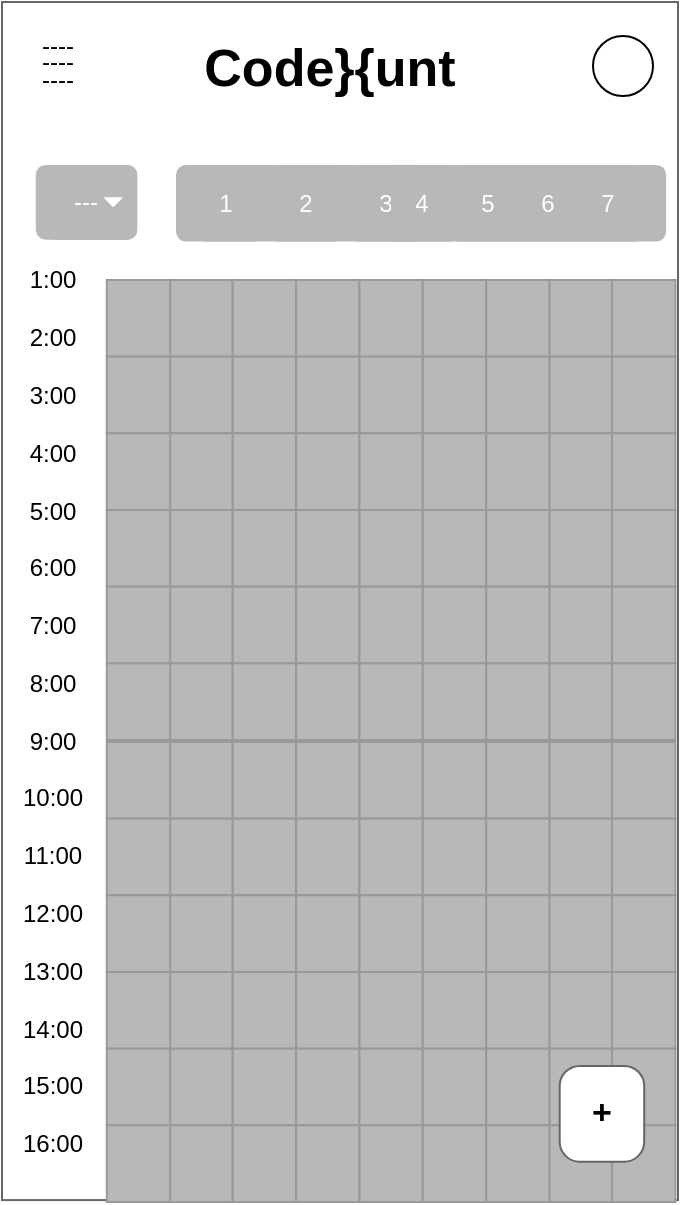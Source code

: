 <mxfile>
    <diagram id="Qzf1SK1yz7rLOW2mzVNX" name="Page-1">
        <mxGraphModel dx="454" dy="759" grid="1" gridSize="10" guides="1" tooltips="1" connect="1" arrows="1" fold="1" page="1" pageScale="1" pageWidth="827" pageHeight="1169" math="0" shadow="0">
            <root>
                <mxCell id="0"/>
                <mxCell id="1" parent="0"/>
                <mxCell id="2" value="" style="group" vertex="1" connectable="0" parent="1">
                    <mxGeometry x="100" y="85" width="338" height="600" as="geometry"/>
                </mxCell>
                <mxCell id="Nn5DPpM4tVmi9wcYqOHC-26" value="" style="strokeWidth=1;shadow=0;dashed=0;align=center;html=1;shape=mxgraph.mockup.containers.rrect;rSize=0;strokeColor=#666666;" parent="2" vertex="1">
                    <mxGeometry width="338" height="599.042" as="geometry"/>
                </mxCell>
                <mxCell id="Nn5DPpM4tVmi9wcYqOHC-119" value="" style="html=1;shadow=0;dashed=0;shape=mxgraph.bootstrap.rrect;rSize=5;strokeColor=none;html=1;whiteSpace=wrap;fillColor=#B8B8B8;fontColor=#ffffff;sketch=0;" parent="2" vertex="1">
                    <mxGeometry x="87.035" y="81.47" width="245.05" height="38.339" as="geometry"/>
                </mxCell>
                <mxCell id="Nn5DPpM4tVmi9wcYqOHC-120" value="1" style="strokeColor=inherit;fillColor=inherit;gradientColor=inherit;fontColor=inherit;html=1;shadow=0;dashed=0;shape=mxgraph.bootstrap.leftButton;rSize=5;perimeter=none;whiteSpace=wrap;resizeHeight=1;sketch=0;" parent="Nn5DPpM4tVmi9wcYqOHC-119" vertex="1">
                    <mxGeometry width="30" height="38.339" relative="1" as="geometry">
                        <mxPoint x="10" as="offset"/>
                    </mxGeometry>
                </mxCell>
                <mxCell id="Nn5DPpM4tVmi9wcYqOHC-121" value="2" style="strokeColor=inherit;fillColor=inherit;gradientColor=inherit;fontColor=inherit;html=1;shadow=0;dashed=0;perimeter=none;whiteSpace=wrap;resizeHeight=1;sketch=0;" parent="Nn5DPpM4tVmi9wcYqOHC-119" vertex="1">
                    <mxGeometry width="30" height="38.339" relative="1" as="geometry">
                        <mxPoint x="50" as="offset"/>
                    </mxGeometry>
                </mxCell>
                <mxCell id="Nn5DPpM4tVmi9wcYqOHC-122" value="3" style="strokeColor=inherit;fillColor=inherit;gradientColor=inherit;fontColor=inherit;html=1;shadow=0;dashed=0;perimeter=none;whiteSpace=wrap;resizeHeight=1;sketch=0;" parent="Nn5DPpM4tVmi9wcYqOHC-119" vertex="1">
                    <mxGeometry width="30" height="38.339" relative="1" as="geometry">
                        <mxPoint x="90" as="offset"/>
                    </mxGeometry>
                </mxCell>
                <mxCell id="Nn5DPpM4tVmi9wcYqOHC-140" value="7" style="strokeColor=inherit;fillColor=inherit;gradientColor=inherit;fontColor=inherit;html=1;shadow=0;dashed=0;perimeter=none;whiteSpace=wrap;resizeHeight=1;sketch=0;" parent="Nn5DPpM4tVmi9wcYqOHC-119" vertex="1">
                    <mxGeometry x="200.498" width="30.006" height="38.339" as="geometry"/>
                </mxCell>
                <mxCell id="Nn5DPpM4tVmi9wcYqOHC-139" value="4" style="strokeColor=inherit;fillColor=inherit;gradientColor=inherit;fontColor=inherit;html=1;shadow=0;dashed=0;perimeter=none;whiteSpace=wrap;resizeHeight=1;sketch=0;" parent="Nn5DPpM4tVmi9wcYqOHC-119" vertex="1">
                    <mxGeometry x="107.517" width="30.006" height="38.339" as="geometry"/>
                </mxCell>
                <mxCell id="Nn5DPpM4tVmi9wcYqOHC-138" value="5" style="strokeColor=inherit;fillColor=inherit;gradientColor=inherit;fontColor=inherit;html=1;shadow=0;dashed=0;perimeter=none;whiteSpace=wrap;resizeHeight=1;sketch=0;" parent="Nn5DPpM4tVmi9wcYqOHC-119" vertex="1">
                    <mxGeometry x="140.486" width="30.006" height="38.339" as="geometry"/>
                </mxCell>
                <mxCell id="Nn5DPpM4tVmi9wcYqOHC-130" value="6" style="strokeColor=inherit;fillColor=inherit;gradientColor=inherit;fontColor=inherit;html=1;shadow=0;dashed=0;perimeter=none;whiteSpace=wrap;resizeHeight=1;sketch=0;" parent="Nn5DPpM4tVmi9wcYqOHC-119" vertex="1">
                    <mxGeometry x="170.492" width="30.006" height="38.339" as="geometry"/>
                </mxCell>
                <mxCell id="Nn5DPpM4tVmi9wcYqOHC-145" value="" style="html=1;shadow=0;dashed=0;shape=mxgraph.bootstrap.rrect;rSize=5;strokeColor=none;html=1;whiteSpace=wrap;fillColor=#B8B8B8;fontColor=#ffffff;sketch=0;" parent="2" vertex="1">
                    <mxGeometry x="16.9" y="81.47" width="50.7" height="37.38" as="geometry"/>
                </mxCell>
                <mxCell id="Nn5DPpM4tVmi9wcYqOHC-148" value="---" style="strokeColor=inherit;fillColor=inherit;gradientColor=inherit;fontColor=inherit;html=1;shadow=0;dashed=0;shape=mxgraph.bootstrap.rightButton;rSize=5;perimeter=none;whiteSpace=wrap;resizeHeight=1;align=left;spacing=10;sketch=0;" parent="Nn5DPpM4tVmi9wcYqOHC-145" vertex="1">
                    <mxGeometry x="1" width="42" height="37.38" relative="1" as="geometry">
                        <mxPoint x="-42" as="offset"/>
                    </mxGeometry>
                </mxCell>
                <mxCell id="Nn5DPpM4tVmi9wcYqOHC-149" value="" style="shape=triangle;direction=south;fillColor=#ffffff;strokeColor=none;perimeter=none;sketch=0;" parent="Nn5DPpM4tVmi9wcYqOHC-148" vertex="1">
                    <mxGeometry x="1" y="0.5" width="10" height="5" relative="1" as="geometry">
                        <mxPoint x="-17" y="-2.5" as="offset"/>
                    </mxGeometry>
                </mxCell>
                <mxCell id="Nn5DPpM4tVmi9wcYqOHC-420" value="" style="group" parent="2" vertex="1" connectable="0">
                    <mxGeometry x="52.39" y="369.968" width="284.342" height="230.032" as="geometry"/>
                </mxCell>
                <mxCell id="Nn5DPpM4tVmi9wcYqOHC-412" value="" style="group" parent="Nn5DPpM4tVmi9wcYqOHC-420" vertex="1" connectable="0">
                    <mxGeometry x="31.265" width="253.077" height="230.032" as="geometry"/>
                </mxCell>
                <mxCell id="Nn5DPpM4tVmi9wcYqOHC-352" value="" style="group" parent="Nn5DPpM4tVmi9wcYqOHC-412" vertex="1" connectable="0">
                    <mxGeometry width="221.812" height="230.032" as="geometry"/>
                </mxCell>
                <mxCell id="Nn5DPpM4tVmi9wcYqOHC-310" value="" style="strokeWidth=1;shadow=0;dashed=0;align=center;html=1;shape=mxgraph.mockup.forms.rrect;rSize=0;strokeColor=#999999;fontColor=#999999;fillColor=#B8B8B8;" parent="Nn5DPpM4tVmi9wcYqOHC-352" vertex="1">
                    <mxGeometry width="31.688" height="38.339" as="geometry"/>
                </mxCell>
                <mxCell id="Nn5DPpM4tVmi9wcYqOHC-311" value="" style="strokeWidth=1;shadow=0;dashed=0;align=center;html=1;shape=mxgraph.mockup.forms.rrect;rSize=0;strokeColor=#999999;fontColor=#999999;fillColor=#B8B8B8;" parent="Nn5DPpM4tVmi9wcYqOHC-352" vertex="1">
                    <mxGeometry x="31.688" width="31.688" height="38.339" as="geometry"/>
                </mxCell>
                <mxCell id="Nn5DPpM4tVmi9wcYqOHC-312" value="" style="strokeWidth=1;shadow=0;dashed=0;align=center;html=1;shape=mxgraph.mockup.forms.rrect;rSize=0;strokeColor=#999999;fontColor=#999999;fillColor=#B8B8B8;" parent="Nn5DPpM4tVmi9wcYqOHC-352" vertex="1">
                    <mxGeometry x="63.375" width="31.688" height="38.339" as="geometry"/>
                </mxCell>
                <mxCell id="Nn5DPpM4tVmi9wcYqOHC-313" value="" style="strokeWidth=1;shadow=0;dashed=0;align=center;html=1;shape=mxgraph.mockup.forms.rrect;rSize=0;strokeColor=#999999;fontColor=#999999;fillColor=#B8B8B8;" parent="Nn5DPpM4tVmi9wcYqOHC-352" vertex="1">
                    <mxGeometry x="95.062" width="31.688" height="38.339" as="geometry"/>
                </mxCell>
                <mxCell id="Nn5DPpM4tVmi9wcYqOHC-314" value="" style="strokeWidth=1;shadow=0;dashed=0;align=center;html=1;shape=mxgraph.mockup.forms.rrect;rSize=0;strokeColor=#999999;fontColor=#999999;fillColor=#B8B8B8;" parent="Nn5DPpM4tVmi9wcYqOHC-352" vertex="1">
                    <mxGeometry x="126.75" width="31.688" height="38.339" as="geometry"/>
                </mxCell>
                <mxCell id="Nn5DPpM4tVmi9wcYqOHC-315" value="" style="strokeWidth=1;shadow=0;dashed=0;align=center;html=1;shape=mxgraph.mockup.forms.rrect;rSize=0;strokeColor=#999999;fontColor=#999999;fillColor=#B8B8B8;" parent="Nn5DPpM4tVmi9wcYqOHC-352" vertex="1">
                    <mxGeometry x="158.438" width="31.688" height="38.339" as="geometry"/>
                </mxCell>
                <mxCell id="Nn5DPpM4tVmi9wcYqOHC-316" value="" style="strokeWidth=1;shadow=0;dashed=0;align=center;html=1;shape=mxgraph.mockup.forms.rrect;rSize=0;strokeColor=#999999;fontColor=#999999;fillColor=#B8B8B8;" parent="Nn5DPpM4tVmi9wcYqOHC-352" vertex="1">
                    <mxGeometry x="190.125" width="31.688" height="38.339" as="geometry"/>
                </mxCell>
                <mxCell id="Nn5DPpM4tVmi9wcYqOHC-317" value="" style="strokeWidth=1;shadow=0;dashed=0;align=center;html=1;shape=mxgraph.mockup.forms.rrect;rSize=0;strokeColor=#999999;fontColor=#999999;fillColor=#B8B8B8;" parent="Nn5DPpM4tVmi9wcYqOHC-352" vertex="1">
                    <mxGeometry y="38.339" width="31.688" height="38.339" as="geometry"/>
                </mxCell>
                <mxCell id="Nn5DPpM4tVmi9wcYqOHC-318" value="" style="strokeWidth=1;shadow=0;dashed=0;align=center;html=1;shape=mxgraph.mockup.forms.rrect;rSize=0;strokeColor=#999999;fontColor=#999999;fillColor=#B8B8B8;" parent="Nn5DPpM4tVmi9wcYqOHC-352" vertex="1">
                    <mxGeometry x="31.688" y="38.339" width="31.688" height="38.339" as="geometry"/>
                </mxCell>
                <mxCell id="Nn5DPpM4tVmi9wcYqOHC-319" value="" style="strokeWidth=1;shadow=0;dashed=0;align=center;html=1;shape=mxgraph.mockup.forms.rrect;rSize=0;strokeColor=#999999;fontColor=#999999;fillColor=#B8B8B8;" parent="Nn5DPpM4tVmi9wcYqOHC-352" vertex="1">
                    <mxGeometry x="63.375" y="38.339" width="31.688" height="38.339" as="geometry"/>
                </mxCell>
                <mxCell id="Nn5DPpM4tVmi9wcYqOHC-320" value="" style="strokeWidth=1;shadow=0;dashed=0;align=center;html=1;shape=mxgraph.mockup.forms.rrect;rSize=0;strokeColor=#999999;fontColor=#999999;fillColor=#B8B8B8;" parent="Nn5DPpM4tVmi9wcYqOHC-352" vertex="1">
                    <mxGeometry x="95.062" y="38.339" width="31.688" height="38.339" as="geometry"/>
                </mxCell>
                <mxCell id="Nn5DPpM4tVmi9wcYqOHC-321" value="" style="strokeWidth=1;shadow=0;dashed=0;align=center;html=1;shape=mxgraph.mockup.forms.rrect;rSize=0;strokeColor=#999999;fontColor=#999999;fillColor=#B8B8B8;" parent="Nn5DPpM4tVmi9wcYqOHC-352" vertex="1">
                    <mxGeometry x="126.75" y="38.339" width="31.688" height="38.339" as="geometry"/>
                </mxCell>
                <mxCell id="Nn5DPpM4tVmi9wcYqOHC-322" value="" style="strokeWidth=1;shadow=0;dashed=0;align=center;html=1;shape=mxgraph.mockup.forms.rrect;rSize=0;strokeColor=#999999;fontColor=#999999;fillColor=#B8B8B8;" parent="Nn5DPpM4tVmi9wcYqOHC-352" vertex="1">
                    <mxGeometry x="158.438" y="38.339" width="31.688" height="38.339" as="geometry"/>
                </mxCell>
                <mxCell id="Nn5DPpM4tVmi9wcYqOHC-323" value="" style="strokeWidth=1;shadow=0;dashed=0;align=center;html=1;shape=mxgraph.mockup.forms.rrect;rSize=0;strokeColor=#999999;fontColor=#999999;fillColor=#B8B8B8;" parent="Nn5DPpM4tVmi9wcYqOHC-352" vertex="1">
                    <mxGeometry x="190.125" y="38.339" width="31.688" height="38.339" as="geometry"/>
                </mxCell>
                <mxCell id="Nn5DPpM4tVmi9wcYqOHC-324" value="" style="strokeWidth=1;shadow=0;dashed=0;align=center;html=1;shape=mxgraph.mockup.forms.rrect;rSize=0;strokeColor=#999999;fontColor=#999999;fillColor=#B8B8B8;" parent="Nn5DPpM4tVmi9wcYqOHC-352" vertex="1">
                    <mxGeometry y="76.677" width="31.688" height="38.339" as="geometry"/>
                </mxCell>
                <mxCell id="Nn5DPpM4tVmi9wcYqOHC-325" value="" style="strokeWidth=1;shadow=0;dashed=0;align=center;html=1;shape=mxgraph.mockup.forms.rrect;rSize=0;strokeColor=#999999;fontColor=#999999;fillColor=#B8B8B8;" parent="Nn5DPpM4tVmi9wcYqOHC-352" vertex="1">
                    <mxGeometry x="31.688" y="76.677" width="31.688" height="38.339" as="geometry"/>
                </mxCell>
                <mxCell id="Nn5DPpM4tVmi9wcYqOHC-326" value="" style="strokeWidth=1;shadow=0;dashed=0;align=center;html=1;shape=mxgraph.mockup.forms.rrect;rSize=0;strokeColor=#999999;fontColor=#999999;fillColor=#B8B8B8;" parent="Nn5DPpM4tVmi9wcYqOHC-352" vertex="1">
                    <mxGeometry x="63.375" y="76.677" width="31.688" height="38.339" as="geometry"/>
                </mxCell>
                <mxCell id="Nn5DPpM4tVmi9wcYqOHC-327" value="" style="strokeWidth=1;shadow=0;dashed=0;align=center;html=1;shape=mxgraph.mockup.forms.rrect;rSize=0;strokeColor=#999999;fontColor=#999999;fillColor=#B8B8B8;" parent="Nn5DPpM4tVmi9wcYqOHC-352" vertex="1">
                    <mxGeometry x="95.062" y="76.677" width="31.688" height="38.339" as="geometry"/>
                </mxCell>
                <mxCell id="Nn5DPpM4tVmi9wcYqOHC-328" value="" style="strokeWidth=1;shadow=0;dashed=0;align=center;html=1;shape=mxgraph.mockup.forms.rrect;rSize=0;strokeColor=#999999;fontColor=#999999;fillColor=#B8B8B8;" parent="Nn5DPpM4tVmi9wcYqOHC-352" vertex="1">
                    <mxGeometry x="126.75" y="76.677" width="31.688" height="38.339" as="geometry"/>
                </mxCell>
                <mxCell id="Nn5DPpM4tVmi9wcYqOHC-329" value="" style="strokeWidth=1;shadow=0;dashed=0;align=center;html=1;shape=mxgraph.mockup.forms.rrect;rSize=0;strokeColor=#999999;fontColor=#999999;fillColor=#B8B8B8;" parent="Nn5DPpM4tVmi9wcYqOHC-352" vertex="1">
                    <mxGeometry x="158.438" y="76.677" width="31.688" height="38.339" as="geometry"/>
                </mxCell>
                <mxCell id="Nn5DPpM4tVmi9wcYqOHC-330" value="" style="strokeWidth=1;shadow=0;dashed=0;align=center;html=1;shape=mxgraph.mockup.forms.rrect;rSize=0;strokeColor=#999999;fontColor=#999999;fillColor=#B8B8B8;" parent="Nn5DPpM4tVmi9wcYqOHC-352" vertex="1">
                    <mxGeometry x="190.125" y="76.677" width="31.688" height="38.339" as="geometry"/>
                </mxCell>
                <mxCell id="Nn5DPpM4tVmi9wcYqOHC-331" value="" style="strokeWidth=1;shadow=0;dashed=0;align=center;html=1;shape=mxgraph.mockup.forms.rrect;rSize=0;strokeColor=#999999;fontColor=#999999;fillColor=#B8B8B8;" parent="Nn5DPpM4tVmi9wcYqOHC-352" vertex="1">
                    <mxGeometry y="115.016" width="31.688" height="38.339" as="geometry"/>
                </mxCell>
                <mxCell id="Nn5DPpM4tVmi9wcYqOHC-332" value="" style="strokeWidth=1;shadow=0;dashed=0;align=center;html=1;shape=mxgraph.mockup.forms.rrect;rSize=0;strokeColor=#999999;fontColor=#999999;fillColor=#B8B8B8;" parent="Nn5DPpM4tVmi9wcYqOHC-352" vertex="1">
                    <mxGeometry x="31.688" y="115.016" width="31.688" height="38.339" as="geometry"/>
                </mxCell>
                <mxCell id="Nn5DPpM4tVmi9wcYqOHC-333" value="" style="strokeWidth=1;shadow=0;dashed=0;align=center;html=1;shape=mxgraph.mockup.forms.rrect;rSize=0;strokeColor=#999999;fontColor=#999999;fillColor=#B8B8B8;" parent="Nn5DPpM4tVmi9wcYqOHC-352" vertex="1">
                    <mxGeometry x="63.375" y="115.016" width="31.688" height="38.339" as="geometry"/>
                </mxCell>
                <mxCell id="Nn5DPpM4tVmi9wcYqOHC-334" value="" style="strokeWidth=1;shadow=0;dashed=0;align=center;html=1;shape=mxgraph.mockup.forms.rrect;rSize=0;strokeColor=#999999;fontColor=#999999;fillColor=#B8B8B8;" parent="Nn5DPpM4tVmi9wcYqOHC-352" vertex="1">
                    <mxGeometry x="95.062" y="115.016" width="31.688" height="38.339" as="geometry"/>
                </mxCell>
                <mxCell id="Nn5DPpM4tVmi9wcYqOHC-335" value="" style="strokeWidth=1;shadow=0;dashed=0;align=center;html=1;shape=mxgraph.mockup.forms.rrect;rSize=0;strokeColor=#999999;fontColor=#999999;fillColor=#B8B8B8;" parent="Nn5DPpM4tVmi9wcYqOHC-352" vertex="1">
                    <mxGeometry x="126.75" y="115.016" width="31.688" height="38.339" as="geometry"/>
                </mxCell>
                <mxCell id="Nn5DPpM4tVmi9wcYqOHC-336" value="" style="strokeWidth=1;shadow=0;dashed=0;align=center;html=1;shape=mxgraph.mockup.forms.rrect;rSize=0;strokeColor=#999999;fontColor=#999999;fillColor=#B8B8B8;" parent="Nn5DPpM4tVmi9wcYqOHC-352" vertex="1">
                    <mxGeometry x="158.438" y="115.016" width="31.688" height="38.339" as="geometry"/>
                </mxCell>
                <mxCell id="Nn5DPpM4tVmi9wcYqOHC-337" value="" style="strokeWidth=1;shadow=0;dashed=0;align=center;html=1;shape=mxgraph.mockup.forms.rrect;rSize=0;strokeColor=#999999;fontColor=#999999;fillColor=#B8B8B8;" parent="Nn5DPpM4tVmi9wcYqOHC-352" vertex="1">
                    <mxGeometry x="190.125" y="115.016" width="31.688" height="38.339" as="geometry"/>
                </mxCell>
                <mxCell id="Nn5DPpM4tVmi9wcYqOHC-338" value="" style="strokeWidth=1;shadow=0;dashed=0;align=center;html=1;shape=mxgraph.mockup.forms.rrect;rSize=0;strokeColor=#999999;fontColor=#999999;fillColor=#B8B8B8;" parent="Nn5DPpM4tVmi9wcYqOHC-352" vertex="1">
                    <mxGeometry y="153.355" width="31.688" height="38.339" as="geometry"/>
                </mxCell>
                <mxCell id="Nn5DPpM4tVmi9wcYqOHC-339" value="" style="strokeWidth=1;shadow=0;dashed=0;align=center;html=1;shape=mxgraph.mockup.forms.rrect;rSize=0;strokeColor=#999999;fontColor=#999999;fillColor=#B8B8B8;" parent="Nn5DPpM4tVmi9wcYqOHC-352" vertex="1">
                    <mxGeometry x="31.688" y="153.355" width="31.688" height="38.339" as="geometry"/>
                </mxCell>
                <mxCell id="Nn5DPpM4tVmi9wcYqOHC-340" value="" style="strokeWidth=1;shadow=0;dashed=0;align=center;html=1;shape=mxgraph.mockup.forms.rrect;rSize=0;strokeColor=#999999;fontColor=#999999;fillColor=#B8B8B8;" parent="Nn5DPpM4tVmi9wcYqOHC-352" vertex="1">
                    <mxGeometry x="63.375" y="153.355" width="31.688" height="38.339" as="geometry"/>
                </mxCell>
                <mxCell id="Nn5DPpM4tVmi9wcYqOHC-341" value="" style="strokeWidth=1;shadow=0;dashed=0;align=center;html=1;shape=mxgraph.mockup.forms.rrect;rSize=0;strokeColor=#999999;fontColor=#999999;fillColor=#B8B8B8;" parent="Nn5DPpM4tVmi9wcYqOHC-352" vertex="1">
                    <mxGeometry x="95.062" y="153.355" width="31.688" height="38.339" as="geometry"/>
                </mxCell>
                <mxCell id="Nn5DPpM4tVmi9wcYqOHC-342" value="" style="strokeWidth=1;shadow=0;dashed=0;align=center;html=1;shape=mxgraph.mockup.forms.rrect;rSize=0;strokeColor=#999999;fontColor=#999999;fillColor=#B8B8B8;" parent="Nn5DPpM4tVmi9wcYqOHC-352" vertex="1">
                    <mxGeometry x="126.75" y="153.355" width="31.688" height="38.339" as="geometry"/>
                </mxCell>
                <mxCell id="Nn5DPpM4tVmi9wcYqOHC-343" value="" style="strokeWidth=1;shadow=0;dashed=0;align=center;html=1;shape=mxgraph.mockup.forms.rrect;rSize=0;strokeColor=#999999;fontColor=#999999;fillColor=#B8B8B8;" parent="Nn5DPpM4tVmi9wcYqOHC-352" vertex="1">
                    <mxGeometry x="158.438" y="153.355" width="31.688" height="38.339" as="geometry"/>
                </mxCell>
                <mxCell id="Nn5DPpM4tVmi9wcYqOHC-344" value="" style="strokeWidth=1;shadow=0;dashed=0;align=center;html=1;shape=mxgraph.mockup.forms.rrect;rSize=0;strokeColor=#999999;fontColor=#999999;fillColor=#B8B8B8;" parent="Nn5DPpM4tVmi9wcYqOHC-352" vertex="1">
                    <mxGeometry x="190.125" y="153.355" width="31.688" height="38.339" as="geometry"/>
                </mxCell>
                <mxCell id="Nn5DPpM4tVmi9wcYqOHC-345" value="" style="strokeWidth=1;shadow=0;dashed=0;align=center;html=1;shape=mxgraph.mockup.forms.rrect;rSize=0;strokeColor=#999999;fontColor=#999999;fillColor=#B8B8B8;" parent="Nn5DPpM4tVmi9wcYqOHC-352" vertex="1">
                    <mxGeometry y="191.693" width="31.688" height="38.339" as="geometry"/>
                </mxCell>
                <mxCell id="Nn5DPpM4tVmi9wcYqOHC-346" value="" style="strokeWidth=1;shadow=0;dashed=0;align=center;html=1;shape=mxgraph.mockup.forms.rrect;rSize=0;strokeColor=#999999;fontColor=#999999;fillColor=#B8B8B8;" parent="Nn5DPpM4tVmi9wcYqOHC-352" vertex="1">
                    <mxGeometry x="31.688" y="191.693" width="31.688" height="38.339" as="geometry"/>
                </mxCell>
                <mxCell id="Nn5DPpM4tVmi9wcYqOHC-347" value="" style="strokeWidth=1;shadow=0;dashed=0;align=center;html=1;shape=mxgraph.mockup.forms.rrect;rSize=0;strokeColor=#999999;fontColor=#999999;fillColor=#B8B8B8;" parent="Nn5DPpM4tVmi9wcYqOHC-352" vertex="1">
                    <mxGeometry x="63.375" y="191.693" width="31.688" height="38.339" as="geometry"/>
                </mxCell>
                <mxCell id="Nn5DPpM4tVmi9wcYqOHC-348" value="" style="strokeWidth=1;shadow=0;dashed=0;align=center;html=1;shape=mxgraph.mockup.forms.rrect;rSize=0;strokeColor=#999999;fontColor=#999999;fillColor=#B8B8B8;" parent="Nn5DPpM4tVmi9wcYqOHC-352" vertex="1">
                    <mxGeometry x="95.062" y="191.693" width="31.688" height="38.339" as="geometry"/>
                </mxCell>
                <mxCell id="Nn5DPpM4tVmi9wcYqOHC-349" value="" style="strokeWidth=1;shadow=0;dashed=0;align=center;html=1;shape=mxgraph.mockup.forms.rrect;rSize=0;strokeColor=#999999;fontColor=#999999;fillColor=#B8B8B8;" parent="Nn5DPpM4tVmi9wcYqOHC-352" vertex="1">
                    <mxGeometry x="126.75" y="191.693" width="31.688" height="38.339" as="geometry"/>
                </mxCell>
                <mxCell id="Nn5DPpM4tVmi9wcYqOHC-350" value="" style="strokeWidth=1;shadow=0;dashed=0;align=center;html=1;shape=mxgraph.mockup.forms.rrect;rSize=0;strokeColor=#999999;fontColor=#999999;fillColor=#B8B8B8;" parent="Nn5DPpM4tVmi9wcYqOHC-352" vertex="1">
                    <mxGeometry x="158.438" y="191.693" width="31.688" height="38.339" as="geometry"/>
                </mxCell>
                <mxCell id="Nn5DPpM4tVmi9wcYqOHC-351" value="" style="strokeWidth=1;shadow=0;dashed=0;align=center;html=1;shape=mxgraph.mockup.forms.rrect;rSize=0;strokeColor=#999999;fontColor=#999999;fillColor=#B8B8B8;" parent="Nn5DPpM4tVmi9wcYqOHC-352" vertex="1">
                    <mxGeometry x="190.125" y="191.693" width="31.688" height="38.339" as="geometry"/>
                </mxCell>
                <mxCell id="Nn5DPpM4tVmi9wcYqOHC-410" value="" style="group" parent="Nn5DPpM4tVmi9wcYqOHC-412" vertex="1" connectable="0">
                    <mxGeometry x="221.39" width="31.688" height="230.032" as="geometry"/>
                </mxCell>
                <mxCell id="Nn5DPpM4tVmi9wcYqOHC-404" value="" style="strokeWidth=1;shadow=0;dashed=0;align=center;html=1;shape=mxgraph.mockup.forms.rrect;rSize=0;strokeColor=#999999;fontColor=#999999;fillColor=#B8B8B8;" parent="Nn5DPpM4tVmi9wcYqOHC-410" vertex="1">
                    <mxGeometry width="31.688" height="38.339" as="geometry"/>
                </mxCell>
                <mxCell id="Nn5DPpM4tVmi9wcYqOHC-405" value="" style="strokeWidth=1;shadow=0;dashed=0;align=center;html=1;shape=mxgraph.mockup.forms.rrect;rSize=0;strokeColor=#999999;fontColor=#999999;fillColor=#B8B8B8;" parent="Nn5DPpM4tVmi9wcYqOHC-410" vertex="1">
                    <mxGeometry y="38.339" width="31.688" height="38.339" as="geometry"/>
                </mxCell>
                <mxCell id="Nn5DPpM4tVmi9wcYqOHC-406" value="" style="strokeWidth=1;shadow=0;dashed=0;align=center;html=1;shape=mxgraph.mockup.forms.rrect;rSize=0;strokeColor=#999999;fontColor=#999999;fillColor=#B8B8B8;" parent="Nn5DPpM4tVmi9wcYqOHC-410" vertex="1">
                    <mxGeometry y="76.677" width="31.688" height="38.339" as="geometry"/>
                </mxCell>
                <mxCell id="Nn5DPpM4tVmi9wcYqOHC-407" value="" style="strokeWidth=1;shadow=0;dashed=0;align=center;html=1;shape=mxgraph.mockup.forms.rrect;rSize=0;strokeColor=#999999;fontColor=#999999;fillColor=#B8B8B8;" parent="Nn5DPpM4tVmi9wcYqOHC-410" vertex="1">
                    <mxGeometry y="115.016" width="31.688" height="38.339" as="geometry"/>
                </mxCell>
                <mxCell id="Nn5DPpM4tVmi9wcYqOHC-408" value="" style="strokeWidth=1;shadow=0;dashed=0;align=center;html=1;shape=mxgraph.mockup.forms.rrect;rSize=0;strokeColor=#999999;fontColor=#999999;fillColor=#B8B8B8;" parent="Nn5DPpM4tVmi9wcYqOHC-410" vertex="1">
                    <mxGeometry y="153.355" width="31.688" height="38.339" as="geometry"/>
                </mxCell>
                <mxCell id="Nn5DPpM4tVmi9wcYqOHC-409" value="" style="strokeWidth=1;shadow=0;dashed=0;align=center;html=1;shape=mxgraph.mockup.forms.rrect;rSize=0;strokeColor=#999999;fontColor=#999999;fillColor=#B8B8B8;" parent="Nn5DPpM4tVmi9wcYqOHC-410" vertex="1">
                    <mxGeometry y="191.693" width="31.688" height="38.339" as="geometry"/>
                </mxCell>
                <mxCell id="Nn5DPpM4tVmi9wcYqOHC-56" value="&lt;font color=&quot;#000000&quot;&gt;+&lt;/font&gt;" style="strokeWidth=1;shadow=0;dashed=0;align=center;html=1;shape=mxgraph.mockup.buttons.button;strokeColor=#666666;fontColor=#ffffff;mainText=;buttonStyle=round;fontSize=17;fontStyle=1;fillColor=#FFFFFF;whiteSpace=wrap;" parent="Nn5DPpM4tVmi9wcYqOHC-410" vertex="1">
                    <mxGeometry x="-26.195" y="161.981" width="42.25" height="47.923" as="geometry"/>
                </mxCell>
                <mxCell id="Nn5DPpM4tVmi9wcYqOHC-419" value="" style="group" parent="Nn5DPpM4tVmi9wcYqOHC-420" vertex="1" connectable="0">
                    <mxGeometry width="31.688" height="230.032" as="geometry"/>
                </mxCell>
                <mxCell id="Nn5DPpM4tVmi9wcYqOHC-413" value="" style="strokeWidth=1;shadow=0;dashed=0;align=center;html=1;shape=mxgraph.mockup.forms.rrect;rSize=0;strokeColor=#999999;fontColor=#999999;fillColor=#B8B8B8;" parent="Nn5DPpM4tVmi9wcYqOHC-419" vertex="1">
                    <mxGeometry width="31.688" height="38.339" as="geometry"/>
                </mxCell>
                <mxCell id="Nn5DPpM4tVmi9wcYqOHC-414" value="" style="strokeWidth=1;shadow=0;dashed=0;align=center;html=1;shape=mxgraph.mockup.forms.rrect;rSize=0;strokeColor=#999999;fontColor=#999999;fillColor=#B8B8B8;" parent="Nn5DPpM4tVmi9wcYqOHC-419" vertex="1">
                    <mxGeometry y="38.339" width="31.688" height="38.339" as="geometry"/>
                </mxCell>
                <mxCell id="Nn5DPpM4tVmi9wcYqOHC-415" value="" style="strokeWidth=1;shadow=0;dashed=0;align=center;html=1;shape=mxgraph.mockup.forms.rrect;rSize=0;strokeColor=#999999;fontColor=#999999;fillColor=#B8B8B8;" parent="Nn5DPpM4tVmi9wcYqOHC-419" vertex="1">
                    <mxGeometry y="76.677" width="31.688" height="38.339" as="geometry"/>
                </mxCell>
                <mxCell id="Nn5DPpM4tVmi9wcYqOHC-416" value="" style="strokeWidth=1;shadow=0;dashed=0;align=center;html=1;shape=mxgraph.mockup.forms.rrect;rSize=0;strokeColor=#999999;fontColor=#999999;fillColor=#B8B8B8;" parent="Nn5DPpM4tVmi9wcYqOHC-419" vertex="1">
                    <mxGeometry y="115.016" width="31.688" height="38.339" as="geometry"/>
                </mxCell>
                <mxCell id="Nn5DPpM4tVmi9wcYqOHC-417" value="" style="strokeWidth=1;shadow=0;dashed=0;align=center;html=1;shape=mxgraph.mockup.forms.rrect;rSize=0;strokeColor=#999999;fontColor=#999999;fillColor=#B8B8B8;" parent="Nn5DPpM4tVmi9wcYqOHC-419" vertex="1">
                    <mxGeometry y="153.355" width="31.688" height="38.339" as="geometry"/>
                </mxCell>
                <mxCell id="Nn5DPpM4tVmi9wcYqOHC-418" value="" style="strokeWidth=1;shadow=0;dashed=0;align=center;html=1;shape=mxgraph.mockup.forms.rrect;rSize=0;strokeColor=#999999;fontColor=#999999;fillColor=#B8B8B8;" parent="Nn5DPpM4tVmi9wcYqOHC-419" vertex="1">
                    <mxGeometry y="191.693" width="31.688" height="38.339" as="geometry"/>
                </mxCell>
                <mxCell id="Nn5DPpM4tVmi9wcYqOHC-421" value="" style="group" parent="2" vertex="1" connectable="0">
                    <mxGeometry x="52.39" y="138.978" width="284.342" height="230.032" as="geometry"/>
                </mxCell>
                <mxCell id="Nn5DPpM4tVmi9wcYqOHC-422" value="" style="group" parent="Nn5DPpM4tVmi9wcYqOHC-421" vertex="1" connectable="0">
                    <mxGeometry x="31.265" width="253.077" height="230.032" as="geometry"/>
                </mxCell>
                <mxCell id="Nn5DPpM4tVmi9wcYqOHC-423" value="" style="group" parent="Nn5DPpM4tVmi9wcYqOHC-422" vertex="1" connectable="0">
                    <mxGeometry width="221.812" height="230.032" as="geometry"/>
                </mxCell>
                <mxCell id="Nn5DPpM4tVmi9wcYqOHC-424" value="" style="strokeWidth=1;shadow=0;dashed=0;align=center;html=1;shape=mxgraph.mockup.forms.rrect;rSize=0;strokeColor=#999999;fontColor=#999999;fillColor=#B8B8B8;" parent="Nn5DPpM4tVmi9wcYqOHC-423" vertex="1">
                    <mxGeometry width="31.688" height="38.339" as="geometry"/>
                </mxCell>
                <mxCell id="Nn5DPpM4tVmi9wcYqOHC-425" value="" style="strokeWidth=1;shadow=0;dashed=0;align=center;html=1;shape=mxgraph.mockup.forms.rrect;rSize=0;strokeColor=#999999;fontColor=#999999;fillColor=#B8B8B8;" parent="Nn5DPpM4tVmi9wcYqOHC-423" vertex="1">
                    <mxGeometry x="31.688" width="31.688" height="38.339" as="geometry"/>
                </mxCell>
                <mxCell id="Nn5DPpM4tVmi9wcYqOHC-426" value="" style="strokeWidth=1;shadow=0;dashed=0;align=center;html=1;shape=mxgraph.mockup.forms.rrect;rSize=0;strokeColor=#999999;fontColor=#999999;fillColor=#B8B8B8;" parent="Nn5DPpM4tVmi9wcYqOHC-423" vertex="1">
                    <mxGeometry x="63.375" width="31.688" height="38.339" as="geometry"/>
                </mxCell>
                <mxCell id="Nn5DPpM4tVmi9wcYqOHC-427" value="" style="strokeWidth=1;shadow=0;dashed=0;align=center;html=1;shape=mxgraph.mockup.forms.rrect;rSize=0;strokeColor=#999999;fontColor=#999999;fillColor=#B8B8B8;" parent="Nn5DPpM4tVmi9wcYqOHC-423" vertex="1">
                    <mxGeometry x="95.062" width="31.688" height="38.339" as="geometry"/>
                </mxCell>
                <mxCell id="Nn5DPpM4tVmi9wcYqOHC-428" value="" style="strokeWidth=1;shadow=0;dashed=0;align=center;html=1;shape=mxgraph.mockup.forms.rrect;rSize=0;strokeColor=#999999;fontColor=#999999;fillColor=#B8B8B8;" parent="Nn5DPpM4tVmi9wcYqOHC-423" vertex="1">
                    <mxGeometry x="126.75" width="31.688" height="38.339" as="geometry"/>
                </mxCell>
                <mxCell id="Nn5DPpM4tVmi9wcYqOHC-429" value="" style="strokeWidth=1;shadow=0;dashed=0;align=center;html=1;shape=mxgraph.mockup.forms.rrect;rSize=0;strokeColor=#999999;fontColor=#999999;fillColor=#B8B8B8;" parent="Nn5DPpM4tVmi9wcYqOHC-423" vertex="1">
                    <mxGeometry x="158.438" width="31.688" height="38.339" as="geometry"/>
                </mxCell>
                <mxCell id="Nn5DPpM4tVmi9wcYqOHC-430" value="" style="strokeWidth=1;shadow=0;dashed=0;align=center;html=1;shape=mxgraph.mockup.forms.rrect;rSize=0;strokeColor=#999999;fontColor=#999999;fillColor=#B8B8B8;" parent="Nn5DPpM4tVmi9wcYqOHC-423" vertex="1">
                    <mxGeometry x="190.125" width="31.688" height="38.339" as="geometry"/>
                </mxCell>
                <mxCell id="Nn5DPpM4tVmi9wcYqOHC-431" value="" style="strokeWidth=1;shadow=0;dashed=0;align=center;html=1;shape=mxgraph.mockup.forms.rrect;rSize=0;strokeColor=#999999;fontColor=#999999;fillColor=#B8B8B8;" parent="Nn5DPpM4tVmi9wcYqOHC-423" vertex="1">
                    <mxGeometry y="38.339" width="31.688" height="38.339" as="geometry"/>
                </mxCell>
                <mxCell id="Nn5DPpM4tVmi9wcYqOHC-432" value="" style="strokeWidth=1;shadow=0;dashed=0;align=center;html=1;shape=mxgraph.mockup.forms.rrect;rSize=0;strokeColor=#999999;fontColor=#999999;fillColor=#B8B8B8;" parent="Nn5DPpM4tVmi9wcYqOHC-423" vertex="1">
                    <mxGeometry x="31.688" y="38.339" width="31.688" height="38.339" as="geometry"/>
                </mxCell>
                <mxCell id="Nn5DPpM4tVmi9wcYqOHC-433" value="" style="strokeWidth=1;shadow=0;dashed=0;align=center;html=1;shape=mxgraph.mockup.forms.rrect;rSize=0;strokeColor=#999999;fontColor=#999999;fillColor=#B8B8B8;" parent="Nn5DPpM4tVmi9wcYqOHC-423" vertex="1">
                    <mxGeometry x="63.375" y="38.339" width="31.688" height="38.339" as="geometry"/>
                </mxCell>
                <mxCell id="Nn5DPpM4tVmi9wcYqOHC-434" value="" style="strokeWidth=1;shadow=0;dashed=0;align=center;html=1;shape=mxgraph.mockup.forms.rrect;rSize=0;strokeColor=#999999;fontColor=#999999;fillColor=#B8B8B8;" parent="Nn5DPpM4tVmi9wcYqOHC-423" vertex="1">
                    <mxGeometry x="95.062" y="38.339" width="31.688" height="38.339" as="geometry"/>
                </mxCell>
                <mxCell id="Nn5DPpM4tVmi9wcYqOHC-435" value="" style="strokeWidth=1;shadow=0;dashed=0;align=center;html=1;shape=mxgraph.mockup.forms.rrect;rSize=0;strokeColor=#999999;fontColor=#999999;fillColor=#B8B8B8;" parent="Nn5DPpM4tVmi9wcYqOHC-423" vertex="1">
                    <mxGeometry x="126.75" y="38.339" width="31.688" height="38.339" as="geometry"/>
                </mxCell>
                <mxCell id="Nn5DPpM4tVmi9wcYqOHC-436" value="" style="strokeWidth=1;shadow=0;dashed=0;align=center;html=1;shape=mxgraph.mockup.forms.rrect;rSize=0;strokeColor=#999999;fontColor=#999999;fillColor=#B8B8B8;" parent="Nn5DPpM4tVmi9wcYqOHC-423" vertex="1">
                    <mxGeometry x="158.438" y="38.339" width="31.688" height="38.339" as="geometry"/>
                </mxCell>
                <mxCell id="Nn5DPpM4tVmi9wcYqOHC-437" value="" style="strokeWidth=1;shadow=0;dashed=0;align=center;html=1;shape=mxgraph.mockup.forms.rrect;rSize=0;strokeColor=#999999;fontColor=#999999;fillColor=#B8B8B8;" parent="Nn5DPpM4tVmi9wcYqOHC-423" vertex="1">
                    <mxGeometry x="190.125" y="38.339" width="31.688" height="38.339" as="geometry"/>
                </mxCell>
                <mxCell id="Nn5DPpM4tVmi9wcYqOHC-438" value="" style="strokeWidth=1;shadow=0;dashed=0;align=center;html=1;shape=mxgraph.mockup.forms.rrect;rSize=0;strokeColor=#999999;fontColor=#999999;fillColor=#B8B8B8;" parent="Nn5DPpM4tVmi9wcYqOHC-423" vertex="1">
                    <mxGeometry y="76.677" width="31.688" height="38.339" as="geometry"/>
                </mxCell>
                <mxCell id="Nn5DPpM4tVmi9wcYqOHC-439" value="" style="strokeWidth=1;shadow=0;dashed=0;align=center;html=1;shape=mxgraph.mockup.forms.rrect;rSize=0;strokeColor=#999999;fontColor=#999999;fillColor=#B8B8B8;" parent="Nn5DPpM4tVmi9wcYqOHC-423" vertex="1">
                    <mxGeometry x="31.688" y="76.677" width="31.688" height="38.339" as="geometry"/>
                </mxCell>
                <mxCell id="Nn5DPpM4tVmi9wcYqOHC-440" value="" style="strokeWidth=1;shadow=0;dashed=0;align=center;html=1;shape=mxgraph.mockup.forms.rrect;rSize=0;strokeColor=#999999;fontColor=#999999;fillColor=#B8B8B8;" parent="Nn5DPpM4tVmi9wcYqOHC-423" vertex="1">
                    <mxGeometry x="63.375" y="76.677" width="31.688" height="38.339" as="geometry"/>
                </mxCell>
                <mxCell id="Nn5DPpM4tVmi9wcYqOHC-441" value="" style="strokeWidth=1;shadow=0;dashed=0;align=center;html=1;shape=mxgraph.mockup.forms.rrect;rSize=0;strokeColor=#999999;fontColor=#999999;fillColor=#B8B8B8;" parent="Nn5DPpM4tVmi9wcYqOHC-423" vertex="1">
                    <mxGeometry x="95.062" y="76.677" width="31.688" height="38.339" as="geometry"/>
                </mxCell>
                <mxCell id="Nn5DPpM4tVmi9wcYqOHC-442" value="" style="strokeWidth=1;shadow=0;dashed=0;align=center;html=1;shape=mxgraph.mockup.forms.rrect;rSize=0;strokeColor=#999999;fontColor=#999999;fillColor=#B8B8B8;" parent="Nn5DPpM4tVmi9wcYqOHC-423" vertex="1">
                    <mxGeometry x="126.75" y="76.677" width="31.688" height="38.339" as="geometry"/>
                </mxCell>
                <mxCell id="Nn5DPpM4tVmi9wcYqOHC-443" value="" style="strokeWidth=1;shadow=0;dashed=0;align=center;html=1;shape=mxgraph.mockup.forms.rrect;rSize=0;strokeColor=#999999;fontColor=#999999;fillColor=#B8B8B8;" parent="Nn5DPpM4tVmi9wcYqOHC-423" vertex="1">
                    <mxGeometry x="158.438" y="76.677" width="31.688" height="38.339" as="geometry"/>
                </mxCell>
                <mxCell id="Nn5DPpM4tVmi9wcYqOHC-444" value="" style="strokeWidth=1;shadow=0;dashed=0;align=center;html=1;shape=mxgraph.mockup.forms.rrect;rSize=0;strokeColor=#999999;fontColor=#999999;fillColor=#B8B8B8;" parent="Nn5DPpM4tVmi9wcYqOHC-423" vertex="1">
                    <mxGeometry x="190.125" y="76.677" width="31.688" height="38.339" as="geometry"/>
                </mxCell>
                <mxCell id="Nn5DPpM4tVmi9wcYqOHC-445" value="" style="strokeWidth=1;shadow=0;dashed=0;align=center;html=1;shape=mxgraph.mockup.forms.rrect;rSize=0;strokeColor=#999999;fontColor=#999999;fillColor=#B8B8B8;" parent="Nn5DPpM4tVmi9wcYqOHC-423" vertex="1">
                    <mxGeometry y="115.016" width="31.688" height="38.339" as="geometry"/>
                </mxCell>
                <mxCell id="Nn5DPpM4tVmi9wcYqOHC-446" value="" style="strokeWidth=1;shadow=0;dashed=0;align=center;html=1;shape=mxgraph.mockup.forms.rrect;rSize=0;strokeColor=#999999;fontColor=#999999;fillColor=#B8B8B8;" parent="Nn5DPpM4tVmi9wcYqOHC-423" vertex="1">
                    <mxGeometry x="31.688" y="115.016" width="31.688" height="38.339" as="geometry"/>
                </mxCell>
                <mxCell id="Nn5DPpM4tVmi9wcYqOHC-447" value="" style="strokeWidth=1;shadow=0;dashed=0;align=center;html=1;shape=mxgraph.mockup.forms.rrect;rSize=0;strokeColor=#999999;fontColor=#999999;fillColor=#B8B8B8;" parent="Nn5DPpM4tVmi9wcYqOHC-423" vertex="1">
                    <mxGeometry x="63.375" y="115.016" width="31.688" height="38.339" as="geometry"/>
                </mxCell>
                <mxCell id="Nn5DPpM4tVmi9wcYqOHC-448" value="" style="strokeWidth=1;shadow=0;dashed=0;align=center;html=1;shape=mxgraph.mockup.forms.rrect;rSize=0;strokeColor=#999999;fontColor=#999999;fillColor=#B8B8B8;" parent="Nn5DPpM4tVmi9wcYqOHC-423" vertex="1">
                    <mxGeometry x="95.062" y="115.016" width="31.688" height="38.339" as="geometry"/>
                </mxCell>
                <mxCell id="Nn5DPpM4tVmi9wcYqOHC-449" value="" style="strokeWidth=1;shadow=0;dashed=0;align=center;html=1;shape=mxgraph.mockup.forms.rrect;rSize=0;strokeColor=#999999;fontColor=#999999;fillColor=#B8B8B8;" parent="Nn5DPpM4tVmi9wcYqOHC-423" vertex="1">
                    <mxGeometry x="126.75" y="115.016" width="31.688" height="38.339" as="geometry"/>
                </mxCell>
                <mxCell id="Nn5DPpM4tVmi9wcYqOHC-450" value="" style="strokeWidth=1;shadow=0;dashed=0;align=center;html=1;shape=mxgraph.mockup.forms.rrect;rSize=0;strokeColor=#999999;fontColor=#999999;fillColor=#B8B8B8;" parent="Nn5DPpM4tVmi9wcYqOHC-423" vertex="1">
                    <mxGeometry x="158.438" y="115.016" width="31.688" height="38.339" as="geometry"/>
                </mxCell>
                <mxCell id="Nn5DPpM4tVmi9wcYqOHC-451" value="" style="strokeWidth=1;shadow=0;dashed=0;align=center;html=1;shape=mxgraph.mockup.forms.rrect;rSize=0;strokeColor=#999999;fontColor=#999999;fillColor=#B8B8B8;" parent="Nn5DPpM4tVmi9wcYqOHC-423" vertex="1">
                    <mxGeometry x="190.125" y="115.016" width="31.688" height="38.339" as="geometry"/>
                </mxCell>
                <mxCell id="Nn5DPpM4tVmi9wcYqOHC-452" value="" style="strokeWidth=1;shadow=0;dashed=0;align=center;html=1;shape=mxgraph.mockup.forms.rrect;rSize=0;strokeColor=#999999;fontColor=#999999;fillColor=#B8B8B8;" parent="Nn5DPpM4tVmi9wcYqOHC-423" vertex="1">
                    <mxGeometry y="153.355" width="31.688" height="38.339" as="geometry"/>
                </mxCell>
                <mxCell id="Nn5DPpM4tVmi9wcYqOHC-453" value="" style="strokeWidth=1;shadow=0;dashed=0;align=center;html=1;shape=mxgraph.mockup.forms.rrect;rSize=0;strokeColor=#999999;fontColor=#999999;fillColor=#B8B8B8;" parent="Nn5DPpM4tVmi9wcYqOHC-423" vertex="1">
                    <mxGeometry x="31.688" y="153.355" width="31.688" height="38.339" as="geometry"/>
                </mxCell>
                <mxCell id="Nn5DPpM4tVmi9wcYqOHC-454" value="" style="strokeWidth=1;shadow=0;dashed=0;align=center;html=1;shape=mxgraph.mockup.forms.rrect;rSize=0;strokeColor=#999999;fontColor=#999999;fillColor=#B8B8B8;" parent="Nn5DPpM4tVmi9wcYqOHC-423" vertex="1">
                    <mxGeometry x="63.375" y="153.355" width="31.688" height="38.339" as="geometry"/>
                </mxCell>
                <mxCell id="Nn5DPpM4tVmi9wcYqOHC-455" value="" style="strokeWidth=1;shadow=0;dashed=0;align=center;html=1;shape=mxgraph.mockup.forms.rrect;rSize=0;strokeColor=#999999;fontColor=#999999;fillColor=#B8B8B8;" parent="Nn5DPpM4tVmi9wcYqOHC-423" vertex="1">
                    <mxGeometry x="95.062" y="153.355" width="31.688" height="38.339" as="geometry"/>
                </mxCell>
                <mxCell id="Nn5DPpM4tVmi9wcYqOHC-456" value="" style="strokeWidth=1;shadow=0;dashed=0;align=center;html=1;shape=mxgraph.mockup.forms.rrect;rSize=0;strokeColor=#999999;fontColor=#999999;fillColor=#B8B8B8;" parent="Nn5DPpM4tVmi9wcYqOHC-423" vertex="1">
                    <mxGeometry x="126.75" y="153.355" width="31.688" height="38.339" as="geometry"/>
                </mxCell>
                <mxCell id="Nn5DPpM4tVmi9wcYqOHC-457" value="" style="strokeWidth=1;shadow=0;dashed=0;align=center;html=1;shape=mxgraph.mockup.forms.rrect;rSize=0;strokeColor=#999999;fontColor=#999999;fillColor=#B8B8B8;" parent="Nn5DPpM4tVmi9wcYqOHC-423" vertex="1">
                    <mxGeometry x="158.438" y="153.355" width="31.688" height="38.339" as="geometry"/>
                </mxCell>
                <mxCell id="Nn5DPpM4tVmi9wcYqOHC-458" value="" style="strokeWidth=1;shadow=0;dashed=0;align=center;html=1;shape=mxgraph.mockup.forms.rrect;rSize=0;strokeColor=#999999;fontColor=#999999;fillColor=#B8B8B8;" parent="Nn5DPpM4tVmi9wcYqOHC-423" vertex="1">
                    <mxGeometry x="190.125" y="153.355" width="31.688" height="38.339" as="geometry"/>
                </mxCell>
                <mxCell id="Nn5DPpM4tVmi9wcYqOHC-459" value="" style="strokeWidth=1;shadow=0;dashed=0;align=center;html=1;shape=mxgraph.mockup.forms.rrect;rSize=0;strokeColor=#999999;fontColor=#999999;fillColor=#B8B8B8;" parent="Nn5DPpM4tVmi9wcYqOHC-423" vertex="1">
                    <mxGeometry y="191.693" width="31.688" height="38.339" as="geometry"/>
                </mxCell>
                <mxCell id="Nn5DPpM4tVmi9wcYqOHC-460" value="" style="strokeWidth=1;shadow=0;dashed=0;align=center;html=1;shape=mxgraph.mockup.forms.rrect;rSize=0;strokeColor=#999999;fontColor=#999999;fillColor=#B8B8B8;" parent="Nn5DPpM4tVmi9wcYqOHC-423" vertex="1">
                    <mxGeometry x="31.688" y="191.693" width="31.688" height="38.339" as="geometry"/>
                </mxCell>
                <mxCell id="Nn5DPpM4tVmi9wcYqOHC-461" value="" style="strokeWidth=1;shadow=0;dashed=0;align=center;html=1;shape=mxgraph.mockup.forms.rrect;rSize=0;strokeColor=#999999;fontColor=#999999;fillColor=#B8B8B8;" parent="Nn5DPpM4tVmi9wcYqOHC-423" vertex="1">
                    <mxGeometry x="63.375" y="191.693" width="31.688" height="38.339" as="geometry"/>
                </mxCell>
                <mxCell id="Nn5DPpM4tVmi9wcYqOHC-462" value="" style="strokeWidth=1;shadow=0;dashed=0;align=center;html=1;shape=mxgraph.mockup.forms.rrect;rSize=0;strokeColor=#999999;fontColor=#999999;fillColor=#B8B8B8;" parent="Nn5DPpM4tVmi9wcYqOHC-423" vertex="1">
                    <mxGeometry x="95.062" y="191.693" width="31.688" height="38.339" as="geometry"/>
                </mxCell>
                <mxCell id="Nn5DPpM4tVmi9wcYqOHC-463" value="" style="strokeWidth=1;shadow=0;dashed=0;align=center;html=1;shape=mxgraph.mockup.forms.rrect;rSize=0;strokeColor=#999999;fontColor=#999999;fillColor=#B8B8B8;" parent="Nn5DPpM4tVmi9wcYqOHC-423" vertex="1">
                    <mxGeometry x="126.75" y="191.693" width="31.688" height="38.339" as="geometry"/>
                </mxCell>
                <mxCell id="Nn5DPpM4tVmi9wcYqOHC-464" value="" style="strokeWidth=1;shadow=0;dashed=0;align=center;html=1;shape=mxgraph.mockup.forms.rrect;rSize=0;strokeColor=#999999;fontColor=#999999;fillColor=#B8B8B8;" parent="Nn5DPpM4tVmi9wcYqOHC-423" vertex="1">
                    <mxGeometry x="158.438" y="191.693" width="31.688" height="38.339" as="geometry"/>
                </mxCell>
                <mxCell id="Nn5DPpM4tVmi9wcYqOHC-465" value="" style="strokeWidth=1;shadow=0;dashed=0;align=center;html=1;shape=mxgraph.mockup.forms.rrect;rSize=0;strokeColor=#999999;fontColor=#999999;fillColor=#B8B8B8;" parent="Nn5DPpM4tVmi9wcYqOHC-423" vertex="1">
                    <mxGeometry x="190.125" y="191.693" width="31.688" height="38.339" as="geometry"/>
                </mxCell>
                <mxCell id="Nn5DPpM4tVmi9wcYqOHC-466" value="" style="group" parent="Nn5DPpM4tVmi9wcYqOHC-422" vertex="1" connectable="0">
                    <mxGeometry x="221.39" width="31.688" height="230.032" as="geometry"/>
                </mxCell>
                <mxCell id="Nn5DPpM4tVmi9wcYqOHC-467" value="" style="strokeWidth=1;shadow=0;dashed=0;align=center;html=1;shape=mxgraph.mockup.forms.rrect;rSize=0;strokeColor=#999999;fontColor=#999999;fillColor=#B8B8B8;" parent="Nn5DPpM4tVmi9wcYqOHC-466" vertex="1">
                    <mxGeometry width="31.688" height="38.339" as="geometry"/>
                </mxCell>
                <mxCell id="Nn5DPpM4tVmi9wcYqOHC-468" value="" style="strokeWidth=1;shadow=0;dashed=0;align=center;html=1;shape=mxgraph.mockup.forms.rrect;rSize=0;strokeColor=#999999;fontColor=#999999;fillColor=#B8B8B8;" parent="Nn5DPpM4tVmi9wcYqOHC-466" vertex="1">
                    <mxGeometry y="38.339" width="31.688" height="38.339" as="geometry"/>
                </mxCell>
                <mxCell id="Nn5DPpM4tVmi9wcYqOHC-469" value="" style="strokeWidth=1;shadow=0;dashed=0;align=center;html=1;shape=mxgraph.mockup.forms.rrect;rSize=0;strokeColor=#999999;fontColor=#999999;fillColor=#B8B8B8;" parent="Nn5DPpM4tVmi9wcYqOHC-466" vertex="1">
                    <mxGeometry y="76.677" width="31.688" height="38.339" as="geometry"/>
                </mxCell>
                <mxCell id="Nn5DPpM4tVmi9wcYqOHC-470" value="" style="strokeWidth=1;shadow=0;dashed=0;align=center;html=1;shape=mxgraph.mockup.forms.rrect;rSize=0;strokeColor=#999999;fontColor=#999999;fillColor=#B8B8B8;" parent="Nn5DPpM4tVmi9wcYqOHC-466" vertex="1">
                    <mxGeometry y="115.016" width="31.688" height="38.339" as="geometry"/>
                </mxCell>
                <mxCell id="Nn5DPpM4tVmi9wcYqOHC-471" value="" style="strokeWidth=1;shadow=0;dashed=0;align=center;html=1;shape=mxgraph.mockup.forms.rrect;rSize=0;strokeColor=#999999;fontColor=#999999;fillColor=#B8B8B8;" parent="Nn5DPpM4tVmi9wcYqOHC-466" vertex="1">
                    <mxGeometry y="153.355" width="31.688" height="38.339" as="geometry"/>
                </mxCell>
                <mxCell id="Nn5DPpM4tVmi9wcYqOHC-472" value="" style="strokeWidth=1;shadow=0;dashed=0;align=center;html=1;shape=mxgraph.mockup.forms.rrect;rSize=0;strokeColor=#999999;fontColor=#999999;fillColor=#B8B8B8;" parent="Nn5DPpM4tVmi9wcYqOHC-466" vertex="1">
                    <mxGeometry y="191.693" width="31.688" height="38.339" as="geometry"/>
                </mxCell>
                <mxCell id="Nn5DPpM4tVmi9wcYqOHC-473" value="" style="group" parent="Nn5DPpM4tVmi9wcYqOHC-421" vertex="1" connectable="0">
                    <mxGeometry width="31.688" height="230.032" as="geometry"/>
                </mxCell>
                <mxCell id="Nn5DPpM4tVmi9wcYqOHC-474" value="" style="strokeWidth=1;shadow=0;dashed=0;align=center;html=1;shape=mxgraph.mockup.forms.rrect;rSize=0;strokeColor=#999999;fontColor=#999999;fillColor=#B8B8B8;" parent="Nn5DPpM4tVmi9wcYqOHC-473" vertex="1">
                    <mxGeometry width="31.688" height="38.339" as="geometry"/>
                </mxCell>
                <mxCell id="Nn5DPpM4tVmi9wcYqOHC-475" value="" style="strokeWidth=1;shadow=0;dashed=0;align=center;html=1;shape=mxgraph.mockup.forms.rrect;rSize=0;strokeColor=#999999;fontColor=#999999;fillColor=#B8B8B8;" parent="Nn5DPpM4tVmi9wcYqOHC-473" vertex="1">
                    <mxGeometry y="38.339" width="31.688" height="38.339" as="geometry"/>
                </mxCell>
                <mxCell id="Nn5DPpM4tVmi9wcYqOHC-476" value="" style="strokeWidth=1;shadow=0;dashed=0;align=center;html=1;shape=mxgraph.mockup.forms.rrect;rSize=0;strokeColor=#999999;fontColor=#999999;fillColor=#B8B8B8;" parent="Nn5DPpM4tVmi9wcYqOHC-473" vertex="1">
                    <mxGeometry y="76.677" width="31.688" height="38.339" as="geometry"/>
                </mxCell>
                <mxCell id="Nn5DPpM4tVmi9wcYqOHC-477" value="" style="strokeWidth=1;shadow=0;dashed=0;align=center;html=1;shape=mxgraph.mockup.forms.rrect;rSize=0;strokeColor=#999999;fontColor=#999999;fillColor=#B8B8B8;" parent="Nn5DPpM4tVmi9wcYqOHC-473" vertex="1">
                    <mxGeometry y="115.016" width="31.688" height="38.339" as="geometry"/>
                </mxCell>
                <mxCell id="Nn5DPpM4tVmi9wcYqOHC-478" value="" style="strokeWidth=1;shadow=0;dashed=0;align=center;html=1;shape=mxgraph.mockup.forms.rrect;rSize=0;strokeColor=#999999;fontColor=#999999;fillColor=#B8B8B8;" parent="Nn5DPpM4tVmi9wcYqOHC-473" vertex="1">
                    <mxGeometry y="153.355" width="31.688" height="38.339" as="geometry"/>
                </mxCell>
                <mxCell id="Nn5DPpM4tVmi9wcYqOHC-479" value="" style="strokeWidth=1;shadow=0;dashed=0;align=center;html=1;shape=mxgraph.mockup.forms.rrect;rSize=0;strokeColor=#999999;fontColor=#999999;fillColor=#B8B8B8;" parent="Nn5DPpM4tVmi9wcYqOHC-473" vertex="1">
                    <mxGeometry y="191.693" width="31.688" height="38.339" as="geometry"/>
                </mxCell>
                <mxCell id="Nn5DPpM4tVmi9wcYqOHC-480" value="1:00&lt;br&gt;&lt;br&gt;2:00&lt;br&gt;&lt;br&gt;3:00&lt;br&gt;&lt;br&gt;4:00&lt;br&gt;&lt;br&gt;5:00&lt;br&gt;&lt;br&gt;6:00&lt;br&gt;&lt;br&gt;7:00&lt;br&gt;&lt;br&gt;8:00&lt;br&gt;&lt;br&gt;9:00&lt;br&gt;&lt;br&gt;10:00&lt;br&gt;&lt;br&gt;11:00&lt;br&gt;&lt;br&gt;12:00&lt;br&gt;&lt;br&gt;13:00&lt;br&gt;&lt;br&gt;14:00&lt;br&gt;&lt;br&gt;15:00&lt;br&gt;&lt;br&gt;16:00&lt;br&gt;" style="text;html=1;strokeColor=none;fillColor=none;align=center;verticalAlign=middle;whiteSpace=wrap;rounded=0;fontColor=#000000;" parent="2" vertex="1">
                    <mxGeometry y="138.978" width="50.7" height="431.31" as="geometry"/>
                </mxCell>
                <mxCell id="3" value="&lt;p style=&quot;line-height: 0.7&quot;&gt;----&lt;br&gt;----&lt;br&gt;----&lt;/p&gt;" style="text;html=1;strokeColor=none;fillColor=none;align=center;verticalAlign=middle;whiteSpace=wrap;rounded=0;" vertex="1" parent="2">
                    <mxGeometry x="12.5" y="15" width="30" height="30" as="geometry"/>
                </mxCell>
                <mxCell id="4" value="" style="ellipse;whiteSpace=wrap;html=1;aspect=fixed;fontSize=28;" vertex="1" parent="2">
                    <mxGeometry x="295.5" y="17" width="30" height="30" as="geometry"/>
                </mxCell>
                <mxCell id="5" value="&lt;b style=&quot;font-size: 26px&quot;&gt;Code}{unt&lt;/b&gt;" style="text;html=1;strokeColor=none;fillColor=none;align=center;verticalAlign=middle;whiteSpace=wrap;rounded=0;fontSize=26;" vertex="1" parent="2">
                    <mxGeometry x="48.88" y="18" width="230" height="30" as="geometry"/>
                </mxCell>
            </root>
        </mxGraphModel>
    </diagram>
</mxfile>